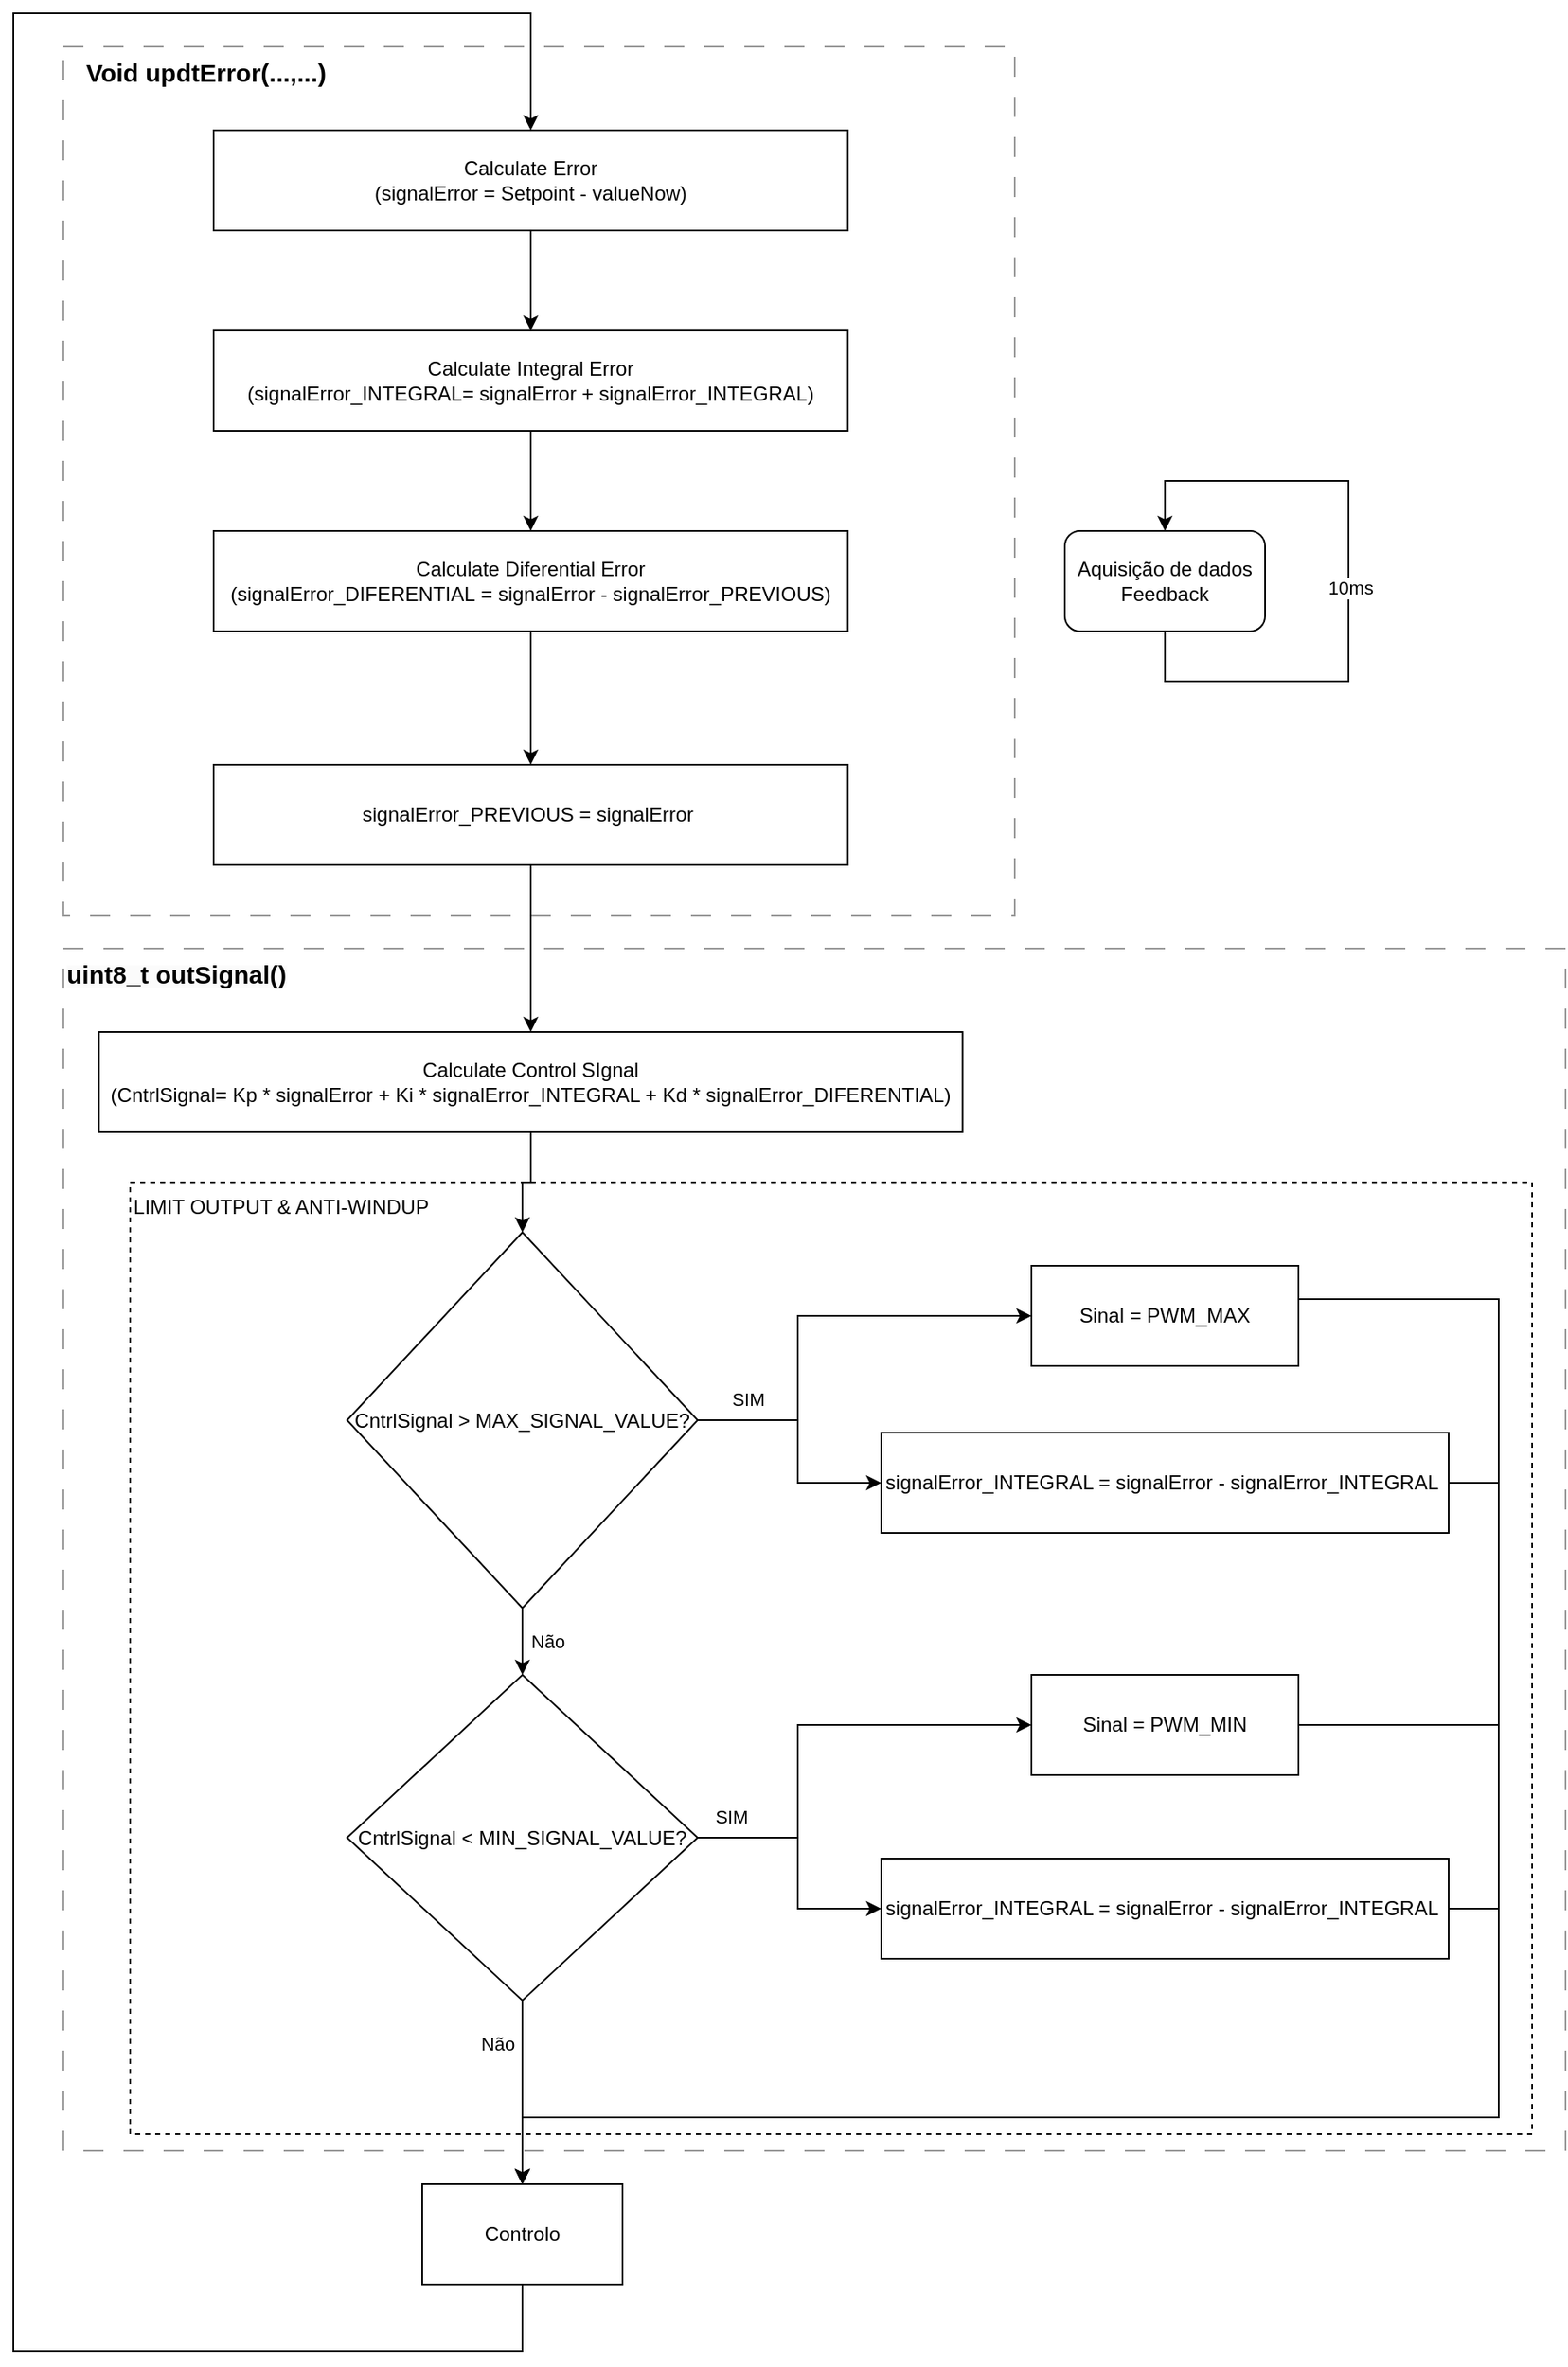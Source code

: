 <mxfile version="23.0.2" type="device">
  <diagram name="Página-1" id="20EXU7qETO_PVKLKiw5V">
    <mxGraphModel dx="1687" dy="2153" grid="1" gridSize="10" guides="1" tooltips="1" connect="1" arrows="1" fold="1" page="1" pageScale="1" pageWidth="827" pageHeight="1169" math="0" shadow="0">
      <root>
        <mxCell id="0" />
        <mxCell id="1" parent="0" />
        <mxCell id="4yTBZPnFcsrPtpodrFxR-39" value="" style="rounded=0;whiteSpace=wrap;html=1;fillColor=none;dashed=1;dashPattern=12 12;opacity=40;movable=0;resizable=0;rotatable=0;deletable=0;editable=0;locked=1;connectable=0;" vertex="1" parent="1">
          <mxGeometry x="180" y="20" width="570" height="520" as="geometry" />
        </mxCell>
        <mxCell id="4yTBZPnFcsrPtpodrFxR-42" value="" style="rounded=0;whiteSpace=wrap;html=1;fillColor=none;dashed=1;dashPattern=12 12;opacity=40;" vertex="1" parent="1">
          <mxGeometry x="180" y="560" width="900" height="720" as="geometry" />
        </mxCell>
        <mxCell id="4yTBZPnFcsrPtpodrFxR-14" value="" style="rounded=0;whiteSpace=wrap;html=1;dashed=1;fillColor=none;movable=1;resizable=1;rotatable=1;deletable=1;editable=1;locked=0;connectable=1;" vertex="1" parent="1">
          <mxGeometry x="220" y="700" width="840" height="570" as="geometry" />
        </mxCell>
        <mxCell id="4yTBZPnFcsrPtpodrFxR-1" value="Aquisição de dados Feedback" style="rounded=1;whiteSpace=wrap;html=1;" vertex="1" parent="1">
          <mxGeometry x="780" y="310" width="120" height="60" as="geometry" />
        </mxCell>
        <mxCell id="4yTBZPnFcsrPtpodrFxR-2" style="edgeStyle=orthogonalEdgeStyle;rounded=0;orthogonalLoop=1;jettySize=auto;html=1;entryX=0.5;entryY=0;entryDx=0;entryDy=0;" edge="1" parent="1" source="4yTBZPnFcsrPtpodrFxR-1" target="4yTBZPnFcsrPtpodrFxR-1">
          <mxGeometry relative="1" as="geometry">
            <Array as="points">
              <mxPoint x="840" y="400" />
              <mxPoint x="950" y="400" />
              <mxPoint x="950" y="280" />
              <mxPoint x="840" y="280" />
            </Array>
          </mxGeometry>
        </mxCell>
        <mxCell id="4yTBZPnFcsrPtpodrFxR-3" value="10ms" style="edgeLabel;html=1;align=center;verticalAlign=middle;resizable=0;points=[];" vertex="1" connectable="0" parent="4yTBZPnFcsrPtpodrFxR-2">
          <mxGeometry x="-0.018" y="-1" relative="1" as="geometry">
            <mxPoint as="offset" />
          </mxGeometry>
        </mxCell>
        <mxCell id="4yTBZPnFcsrPtpodrFxR-4" value="" style="edgeStyle=orthogonalEdgeStyle;rounded=0;orthogonalLoop=1;jettySize=auto;html=1;" edge="1" parent="1" source="4yTBZPnFcsrPtpodrFxR-5" target="4yTBZPnFcsrPtpodrFxR-6">
          <mxGeometry relative="1" as="geometry" />
        </mxCell>
        <mxCell id="4yTBZPnFcsrPtpodrFxR-5" value="Calculate Error&lt;br&gt;(signalError = Setpoint - valueNow)" style="rounded=0;whiteSpace=wrap;html=1;" vertex="1" parent="1">
          <mxGeometry x="270" y="70" width="380" height="60" as="geometry" />
        </mxCell>
        <mxCell id="4yTBZPnFcsrPtpodrFxR-6" value="Calculate Integral Error &lt;br&gt;(signalError_INTEGRAL= signalError&amp;nbsp;+&amp;nbsp;signalError_INTEGRAL&lt;span style=&quot;background-color: initial;&quot;&gt;)&lt;/span&gt;" style="rounded=0;whiteSpace=wrap;html=1;" vertex="1" parent="1">
          <mxGeometry x="270" y="190" width="380" height="60" as="geometry" />
        </mxCell>
        <mxCell id="4yTBZPnFcsrPtpodrFxR-7" value="" style="edgeStyle=orthogonalEdgeStyle;rounded=0;orthogonalLoop=1;jettySize=auto;html=1;" edge="1" parent="1" target="4yTBZPnFcsrPtpodrFxR-9">
          <mxGeometry relative="1" as="geometry">
            <mxPoint x="455" y="250" as="sourcePoint" />
            <Array as="points">
              <mxPoint x="460" y="250" />
            </Array>
          </mxGeometry>
        </mxCell>
        <mxCell id="4yTBZPnFcsrPtpodrFxR-8" value="" style="edgeStyle=orthogonalEdgeStyle;rounded=0;orthogonalLoop=1;jettySize=auto;html=1;" edge="1" parent="1" source="4yTBZPnFcsrPtpodrFxR-9" target="4yTBZPnFcsrPtpodrFxR-11">
          <mxGeometry relative="1" as="geometry" />
        </mxCell>
        <mxCell id="4yTBZPnFcsrPtpodrFxR-9" value="Calculate Diferential Error&lt;br&gt;(signalError_DIFERENTIAL&amp;nbsp;=&amp;nbsp;signalError&amp;nbsp;&lt;span style=&quot;background-color: initial;&quot;&gt;- signalError_PREVIOUS)&lt;/span&gt;" style="whiteSpace=wrap;html=1;" vertex="1" parent="1">
          <mxGeometry x="270" y="310" width="380" height="60" as="geometry" />
        </mxCell>
        <mxCell id="4yTBZPnFcsrPtpodrFxR-10" value="" style="edgeStyle=orthogonalEdgeStyle;rounded=0;orthogonalLoop=1;jettySize=auto;html=1;" edge="1" parent="1" source="4yTBZPnFcsrPtpodrFxR-11" target="4yTBZPnFcsrPtpodrFxR-13">
          <mxGeometry relative="1" as="geometry">
            <Array as="points">
              <mxPoint x="460" y="560" />
              <mxPoint x="460" y="560" />
            </Array>
          </mxGeometry>
        </mxCell>
        <mxCell id="4yTBZPnFcsrPtpodrFxR-11" value="signalError_PREVIOUS = signalError&amp;nbsp;" style="whiteSpace=wrap;html=1;" vertex="1" parent="1">
          <mxGeometry x="270" y="450" width="380" height="60" as="geometry" />
        </mxCell>
        <mxCell id="4yTBZPnFcsrPtpodrFxR-12" style="edgeStyle=orthogonalEdgeStyle;rounded=0;orthogonalLoop=1;jettySize=auto;html=1;entryX=0.5;entryY=0;entryDx=0;entryDy=0;" edge="1" parent="1" source="4yTBZPnFcsrPtpodrFxR-13" target="4yTBZPnFcsrPtpodrFxR-20">
          <mxGeometry relative="1" as="geometry" />
        </mxCell>
        <mxCell id="4yTBZPnFcsrPtpodrFxR-13" value="Calculate Control SIgnal&lt;br&gt;(CntrlSignal= Kp * signalError + Ki * signalError_INTEGRAL + Kd * signalError_DIFERENTIAL)" style="whiteSpace=wrap;html=1;" vertex="1" parent="1">
          <mxGeometry x="201.25" y="610" width="517.5" height="60" as="geometry" />
        </mxCell>
        <mxCell id="4yTBZPnFcsrPtpodrFxR-15" value="" style="edgeStyle=orthogonalEdgeStyle;rounded=0;orthogonalLoop=1;jettySize=auto;html=1;" edge="1" parent="1" source="4yTBZPnFcsrPtpodrFxR-20" target="4yTBZPnFcsrPtpodrFxR-22">
          <mxGeometry relative="1" as="geometry">
            <Array as="points">
              <mxPoint x="620" y="843" />
              <mxPoint x="620" y="780" />
            </Array>
          </mxGeometry>
        </mxCell>
        <mxCell id="4yTBZPnFcsrPtpodrFxR-16" value="SIM" style="edgeLabel;html=1;align=center;verticalAlign=middle;resizable=0;points=[];" vertex="1" connectable="0" parent="4yTBZPnFcsrPtpodrFxR-15">
          <mxGeometry x="-0.295" relative="1" as="geometry">
            <mxPoint x="-30" y="20" as="offset" />
          </mxGeometry>
        </mxCell>
        <mxCell id="4yTBZPnFcsrPtpodrFxR-17" value="" style="edgeStyle=orthogonalEdgeStyle;rounded=0;orthogonalLoop=1;jettySize=auto;html=1;" edge="1" parent="1" source="4yTBZPnFcsrPtpodrFxR-20" target="4yTBZPnFcsrPtpodrFxR-28">
          <mxGeometry relative="1" as="geometry" />
        </mxCell>
        <mxCell id="4yTBZPnFcsrPtpodrFxR-18" value="Não" style="edgeLabel;html=1;align=center;verticalAlign=middle;resizable=0;points=[];" vertex="1" connectable="0" parent="4yTBZPnFcsrPtpodrFxR-17">
          <mxGeometry x="0.002" y="-1" relative="1" as="geometry">
            <mxPoint x="16" as="offset" />
          </mxGeometry>
        </mxCell>
        <mxCell id="4yTBZPnFcsrPtpodrFxR-19" style="edgeStyle=orthogonalEdgeStyle;rounded=0;orthogonalLoop=1;jettySize=auto;html=1;" edge="1" parent="1" source="4yTBZPnFcsrPtpodrFxR-20" target="4yTBZPnFcsrPtpodrFxR-35">
          <mxGeometry relative="1" as="geometry">
            <Array as="points">
              <mxPoint x="620" y="843" />
              <mxPoint x="620" y="880" />
            </Array>
          </mxGeometry>
        </mxCell>
        <mxCell id="4yTBZPnFcsrPtpodrFxR-20" value="CntrlSignal &amp;gt;&amp;nbsp;MAX_SIGNAL_VALUE&lt;span style=&quot;background-color: initial;&quot;&gt;?&lt;/span&gt;" style="rhombus;whiteSpace=wrap;html=1;" vertex="1" parent="1">
          <mxGeometry x="350" y="730" width="210" height="225" as="geometry" />
        </mxCell>
        <mxCell id="4yTBZPnFcsrPtpodrFxR-21" style="edgeStyle=orthogonalEdgeStyle;rounded=0;orthogonalLoop=1;jettySize=auto;html=1;entryX=0.5;entryY=0;entryDx=0;entryDy=0;" edge="1" parent="1" source="4yTBZPnFcsrPtpodrFxR-22" target="4yTBZPnFcsrPtpodrFxR-33">
          <mxGeometry relative="1" as="geometry">
            <Array as="points">
              <mxPoint x="1040" y="770" />
              <mxPoint x="1040" y="1260" />
              <mxPoint x="455" y="1260" />
            </Array>
          </mxGeometry>
        </mxCell>
        <mxCell id="4yTBZPnFcsrPtpodrFxR-22" value="Sinal&amp;nbsp;= PWM_MAX" style="whiteSpace=wrap;html=1;" vertex="1" parent="1">
          <mxGeometry x="760" y="750" width="160" height="60" as="geometry" />
        </mxCell>
        <mxCell id="4yTBZPnFcsrPtpodrFxR-23" value="" style="edgeStyle=orthogonalEdgeStyle;rounded=0;orthogonalLoop=1;jettySize=auto;html=1;" edge="1" parent="1" source="4yTBZPnFcsrPtpodrFxR-28" target="4yTBZPnFcsrPtpodrFxR-30">
          <mxGeometry relative="1" as="geometry">
            <Array as="points">
              <mxPoint x="620" y="1093" />
              <mxPoint x="620" y="1025" />
            </Array>
          </mxGeometry>
        </mxCell>
        <mxCell id="4yTBZPnFcsrPtpodrFxR-24" value="SIM" style="edgeLabel;html=1;align=center;verticalAlign=middle;resizable=0;points=[];" vertex="1" connectable="0" parent="4yTBZPnFcsrPtpodrFxR-23">
          <mxGeometry x="0.028" y="-1" relative="1" as="geometry">
            <mxPoint x="-50" y="54" as="offset" />
          </mxGeometry>
        </mxCell>
        <mxCell id="4yTBZPnFcsrPtpodrFxR-25" value="Não" style="edgeLabel;html=1;align=center;verticalAlign=middle;resizable=0;points=[];" vertex="1" connectable="0" parent="1">
          <mxGeometry x="440" y="1215.833" as="geometry" />
        </mxCell>
        <mxCell id="4yTBZPnFcsrPtpodrFxR-26" value="" style="edgeStyle=orthogonalEdgeStyle;rounded=0;orthogonalLoop=1;jettySize=auto;html=1;" edge="1" parent="1" source="4yTBZPnFcsrPtpodrFxR-28" target="4yTBZPnFcsrPtpodrFxR-33">
          <mxGeometry relative="1" as="geometry" />
        </mxCell>
        <mxCell id="4yTBZPnFcsrPtpodrFxR-27" style="edgeStyle=orthogonalEdgeStyle;rounded=0;orthogonalLoop=1;jettySize=auto;html=1;entryX=0;entryY=0.5;entryDx=0;entryDy=0;" edge="1" parent="1" source="4yTBZPnFcsrPtpodrFxR-28" target="4yTBZPnFcsrPtpodrFxR-38">
          <mxGeometry relative="1" as="geometry">
            <Array as="points">
              <mxPoint x="620" y="1093" />
              <mxPoint x="620" y="1135" />
            </Array>
          </mxGeometry>
        </mxCell>
        <mxCell id="4yTBZPnFcsrPtpodrFxR-28" value="CntrlSignal &amp;lt;&amp;nbsp;MIN_SIGNAL_VALUE&lt;span style=&quot;background-color: initial;&quot;&gt;?&lt;/span&gt;" style="rhombus;whiteSpace=wrap;html=1;" vertex="1" parent="1">
          <mxGeometry x="350" y="995" width="210" height="195" as="geometry" />
        </mxCell>
        <mxCell id="4yTBZPnFcsrPtpodrFxR-29" style="edgeStyle=orthogonalEdgeStyle;rounded=0;orthogonalLoop=1;jettySize=auto;html=1;entryX=0.5;entryY=0;entryDx=0;entryDy=0;" edge="1" parent="1" source="4yTBZPnFcsrPtpodrFxR-30" target="4yTBZPnFcsrPtpodrFxR-33">
          <mxGeometry relative="1" as="geometry">
            <Array as="points">
              <mxPoint x="1040" y="1025" />
              <mxPoint x="1040" y="1260" />
              <mxPoint x="455" y="1260" />
            </Array>
          </mxGeometry>
        </mxCell>
        <mxCell id="4yTBZPnFcsrPtpodrFxR-30" value="Sinal&amp;nbsp;= PWM_MIN" style="whiteSpace=wrap;html=1;" vertex="1" parent="1">
          <mxGeometry x="760" y="995" width="160" height="60" as="geometry" />
        </mxCell>
        <mxCell id="4yTBZPnFcsrPtpodrFxR-31" value="LIMIT OUTPUT &amp;amp; ANTI-WINDUP" style="text;html=1;align=center;verticalAlign=middle;resizable=0;points=[];autosize=1;strokeColor=none;fillColor=none;" vertex="1" parent="1">
          <mxGeometry x="210" y="700" width="200" height="30" as="geometry" />
        </mxCell>
        <mxCell id="4yTBZPnFcsrPtpodrFxR-32" style="edgeStyle=orthogonalEdgeStyle;rounded=0;orthogonalLoop=1;jettySize=auto;html=1;entryX=0.5;entryY=0;entryDx=0;entryDy=0;" edge="1" parent="1" source="4yTBZPnFcsrPtpodrFxR-33" target="4yTBZPnFcsrPtpodrFxR-5">
          <mxGeometry relative="1" as="geometry">
            <Array as="points">
              <mxPoint x="455" y="1400" />
              <mxPoint x="150" y="1400" />
              <mxPoint x="150" />
              <mxPoint x="460" />
            </Array>
          </mxGeometry>
        </mxCell>
        <mxCell id="4yTBZPnFcsrPtpodrFxR-33" value="Controlo" style="whiteSpace=wrap;html=1;" vertex="1" parent="1">
          <mxGeometry x="395" y="1300" width="120" height="60" as="geometry" />
        </mxCell>
        <mxCell id="4yTBZPnFcsrPtpodrFxR-34" style="edgeStyle=orthogonalEdgeStyle;rounded=0;orthogonalLoop=1;jettySize=auto;html=1;entryX=0.5;entryY=0;entryDx=0;entryDy=0;" edge="1" parent="1" source="4yTBZPnFcsrPtpodrFxR-35" target="4yTBZPnFcsrPtpodrFxR-33">
          <mxGeometry relative="1" as="geometry">
            <Array as="points">
              <mxPoint x="1040" y="880" />
              <mxPoint x="1040" y="1260" />
              <mxPoint x="455" y="1260" />
            </Array>
          </mxGeometry>
        </mxCell>
        <mxCell id="4yTBZPnFcsrPtpodrFxR-35" value="ErroIntegral = Erro - ErroIntegral" style="whiteSpace=wrap;html=1;" vertex="1" parent="1">
          <mxGeometry x="670" y="850" width="160" height="60" as="geometry" />
        </mxCell>
        <mxCell id="4yTBZPnFcsrPtpodrFxR-36" value="signalError_INTEGRAL =&amp;nbsp;signalError&amp;nbsp;&lt;span style=&quot;background-color: initial;&quot;&gt;-&amp;nbsp;&lt;/span&gt;signalError_INTEGRAL&amp;nbsp;" style="whiteSpace=wrap;html=1;" vertex="1" parent="1">
          <mxGeometry x="670" y="850" width="340" height="60" as="geometry" />
        </mxCell>
        <mxCell id="4yTBZPnFcsrPtpodrFxR-37" style="edgeStyle=orthogonalEdgeStyle;rounded=0;orthogonalLoop=1;jettySize=auto;html=1;entryX=0.5;entryY=0;entryDx=0;entryDy=0;" edge="1" parent="1" source="4yTBZPnFcsrPtpodrFxR-38" target="4yTBZPnFcsrPtpodrFxR-33">
          <mxGeometry relative="1" as="geometry">
            <Array as="points">
              <mxPoint x="1040" y="1135" />
              <mxPoint x="1040" y="1260" />
              <mxPoint x="455" y="1260" />
            </Array>
          </mxGeometry>
        </mxCell>
        <mxCell id="4yTBZPnFcsrPtpodrFxR-38" value="signalError_INTEGRAL =&amp;nbsp;signalError&amp;nbsp;&lt;span style=&quot;background-color: initial;&quot;&gt;-&amp;nbsp;&lt;/span&gt;signalError_INTEGRAL&amp;nbsp;" style="whiteSpace=wrap;html=1;" vertex="1" parent="1">
          <mxGeometry x="670" y="1105" width="340" height="60" as="geometry" />
        </mxCell>
        <mxCell id="4yTBZPnFcsrPtpodrFxR-41" value="&lt;b&gt;&lt;font style=&quot;font-size: 15px;&quot;&gt;Void updtError(...,...)&lt;/font&gt;&lt;/b&gt;" style="text;html=1;align=center;verticalAlign=middle;resizable=0;points=[];autosize=1;strokeColor=none;fillColor=none;" vertex="1" parent="1">
          <mxGeometry x="180" y="20" width="170" height="30" as="geometry" />
        </mxCell>
        <mxCell id="4yTBZPnFcsrPtpodrFxR-43" value="&lt;b style=&quot;border-color: var(--border-color); color: rgb(0, 0, 0); font-family: Helvetica; font-size: 12px; font-style: normal; font-variant-ligatures: normal; font-variant-caps: normal; letter-spacing: normal; orphans: 2; text-align: center; text-indent: 0px; text-transform: none; widows: 2; word-spacing: 0px; -webkit-text-stroke-width: 0px; background-color: rgb(251, 251, 251); text-decoration-thickness: initial; text-decoration-style: initial; text-decoration-color: initial;&quot;&gt;&lt;font style=&quot;border-color: var(--border-color); font-size: 15px;&quot;&gt;uint8_t outSignal()&lt;/font&gt;&lt;/b&gt;" style="text;whiteSpace=wrap;html=1;" vertex="1" parent="1">
          <mxGeometry x="180" y="560" width="180" height="40" as="geometry" />
        </mxCell>
      </root>
    </mxGraphModel>
  </diagram>
</mxfile>
